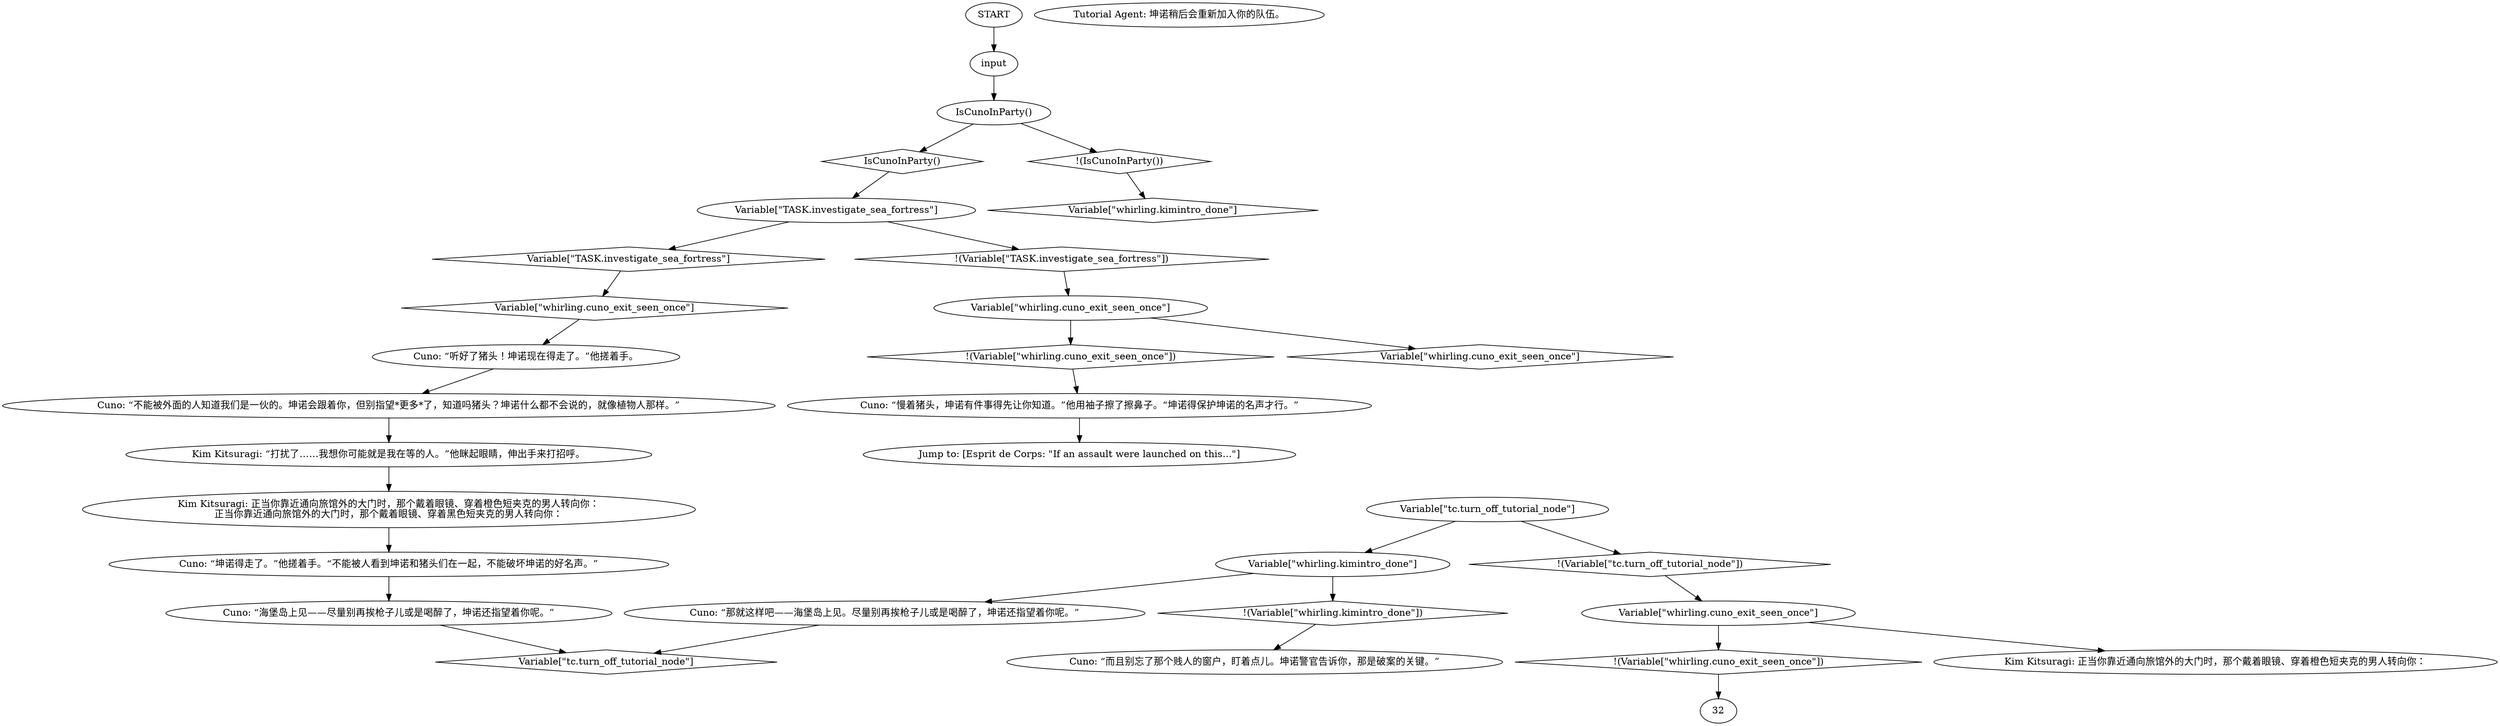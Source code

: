 # WHIRLING F1 / EXIT DOOR
# this is a crazy-ass exit-from-whirling door, god dammit.
# ==================================================
digraph G {
	  0 [label="START"];
	  1 [label="input"];
	  2 [label="Variable[\"whirling.cuno_exit_seen_once\"]"];
	  3 [label="Variable[\"whirling.cuno_exit_seen_once\"]", shape=diamond];
	  4 [label="!(Variable[\"whirling.cuno_exit_seen_once\"])", shape=diamond];
	  5 [label="IsCunoInParty()"];
	  6 [label="IsCunoInParty()", shape=diamond];
	  7 [label="!(IsCunoInParty())", shape=diamond];
	  8 [label="Cuno: “慢着猪头，坤诺有件事得先让你知道。”他用袖子擦了擦鼻子。“坤诺得保护坤诺的名声才行。”"];
	  9 [label="Cuno: “听好了猪头！坤诺现在得走了。”他搓着手。"];
	  10 [label="Variable[\"TASK.investigate_sea_fortress\"]"];
	  11 [label="Variable[\"TASK.investigate_sea_fortress\"]", shape=diamond];
	  12 [label="!(Variable[\"TASK.investigate_sea_fortress\"])", shape=diamond];
	  13 [label="Tutorial Agent: 坤诺稍后会重新加入你的队伍。"];
	  14 [label="Variable[\"whirling.cuno_exit_seen_once\"]"];
	  15 [label="Variable[\"whirling.cuno_exit_seen_once\"]", shape=diamond];
	  16 [label="!(Variable[\"whirling.cuno_exit_seen_once\"])", shape=diamond];
	  17 [label="Kim Kitsuragi: 正当你靠近通向旅馆外的大门时，那个戴着眼镜、穿着橙色短夹克的男人转向你："];
	  18 [label="Variable[\"tc.turn_off_tutorial_node\"]"];
	  19 [label="Variable[\"tc.turn_off_tutorial_node\"]", shape=diamond];
	  20 [label="!(Variable[\"tc.turn_off_tutorial_node\"])", shape=diamond];
	  21 [label="Variable[\"whirling.kimintro_done\"]"];
	  22 [label="Variable[\"whirling.kimintro_done\"]", shape=diamond];
	  23 [label="!(Variable[\"whirling.kimintro_done\"])", shape=diamond];
	  24 [label="Cuno: “那就这样吧——海堡岛上见。尽量别再挨枪子儿或是喝醉了，坤诺还指望着你呢。”"];
	  25 [label="Cuno: “海堡岛上见——尽量别再挨枪子儿或是喝醉了，坤诺还指望着你呢。”"];
	  26 [label="Cuno: “不能被外面的人知道我们是一伙的。坤诺会跟着你，但别指望*更多*了，知道吗猪头？坤诺什么都不会说的，就像植物人那样。”"];
	  27 [label="Jump to: [Esprit de Corps: \"If an assault were launched on this...\"]"];
	  28 [label="Kim Kitsuragi: 正当你靠近通向旅馆外的大门时，那个戴着眼镜、穿着橙色短夹克的男人转向你：\n正当你靠近通向旅馆外的大门时，那个戴着眼镜、穿着黑色短夹克的男人转向你："];
	  29 [label="Cuno: “而且别忘了那个贱人的窗户，盯着点儿。坤诺警官告诉你，那是破案的关键。”"];
	  30 [label="Kim Kitsuragi: “打扰了……我想你可能就是我在等的人。”他眯起眼睛，伸出手来打招呼。"];
	  31 [label="Cuno: “坤诺得走了。”他搓着手。“不能被人看到坤诺和猪头们在一起，不能破坏坤诺的好名声。”"];
	  0 -> 1
	  1 -> 5
	  2 -> 3
	  2 -> 4
	  4 -> 8
	  5 -> 6
	  5 -> 7
	  6 -> 10
	  7 -> 22
	  8 -> 27
	  9 -> 26
	  10 -> 11
	  10 -> 12
	  11 -> 15
	  12 -> 2
	  14 -> 16
	  14 -> 17
	  15 -> 9
	  16 -> 32
	  18 -> 20
	  18 -> 21
	  20 -> 14
	  21 -> 24
	  21 -> 23
	  23 -> 29
	  24 -> 19
	  25 -> 19
	  26 -> 30
	  28 -> 31
	  30 -> 28
	  31 -> 25
}

